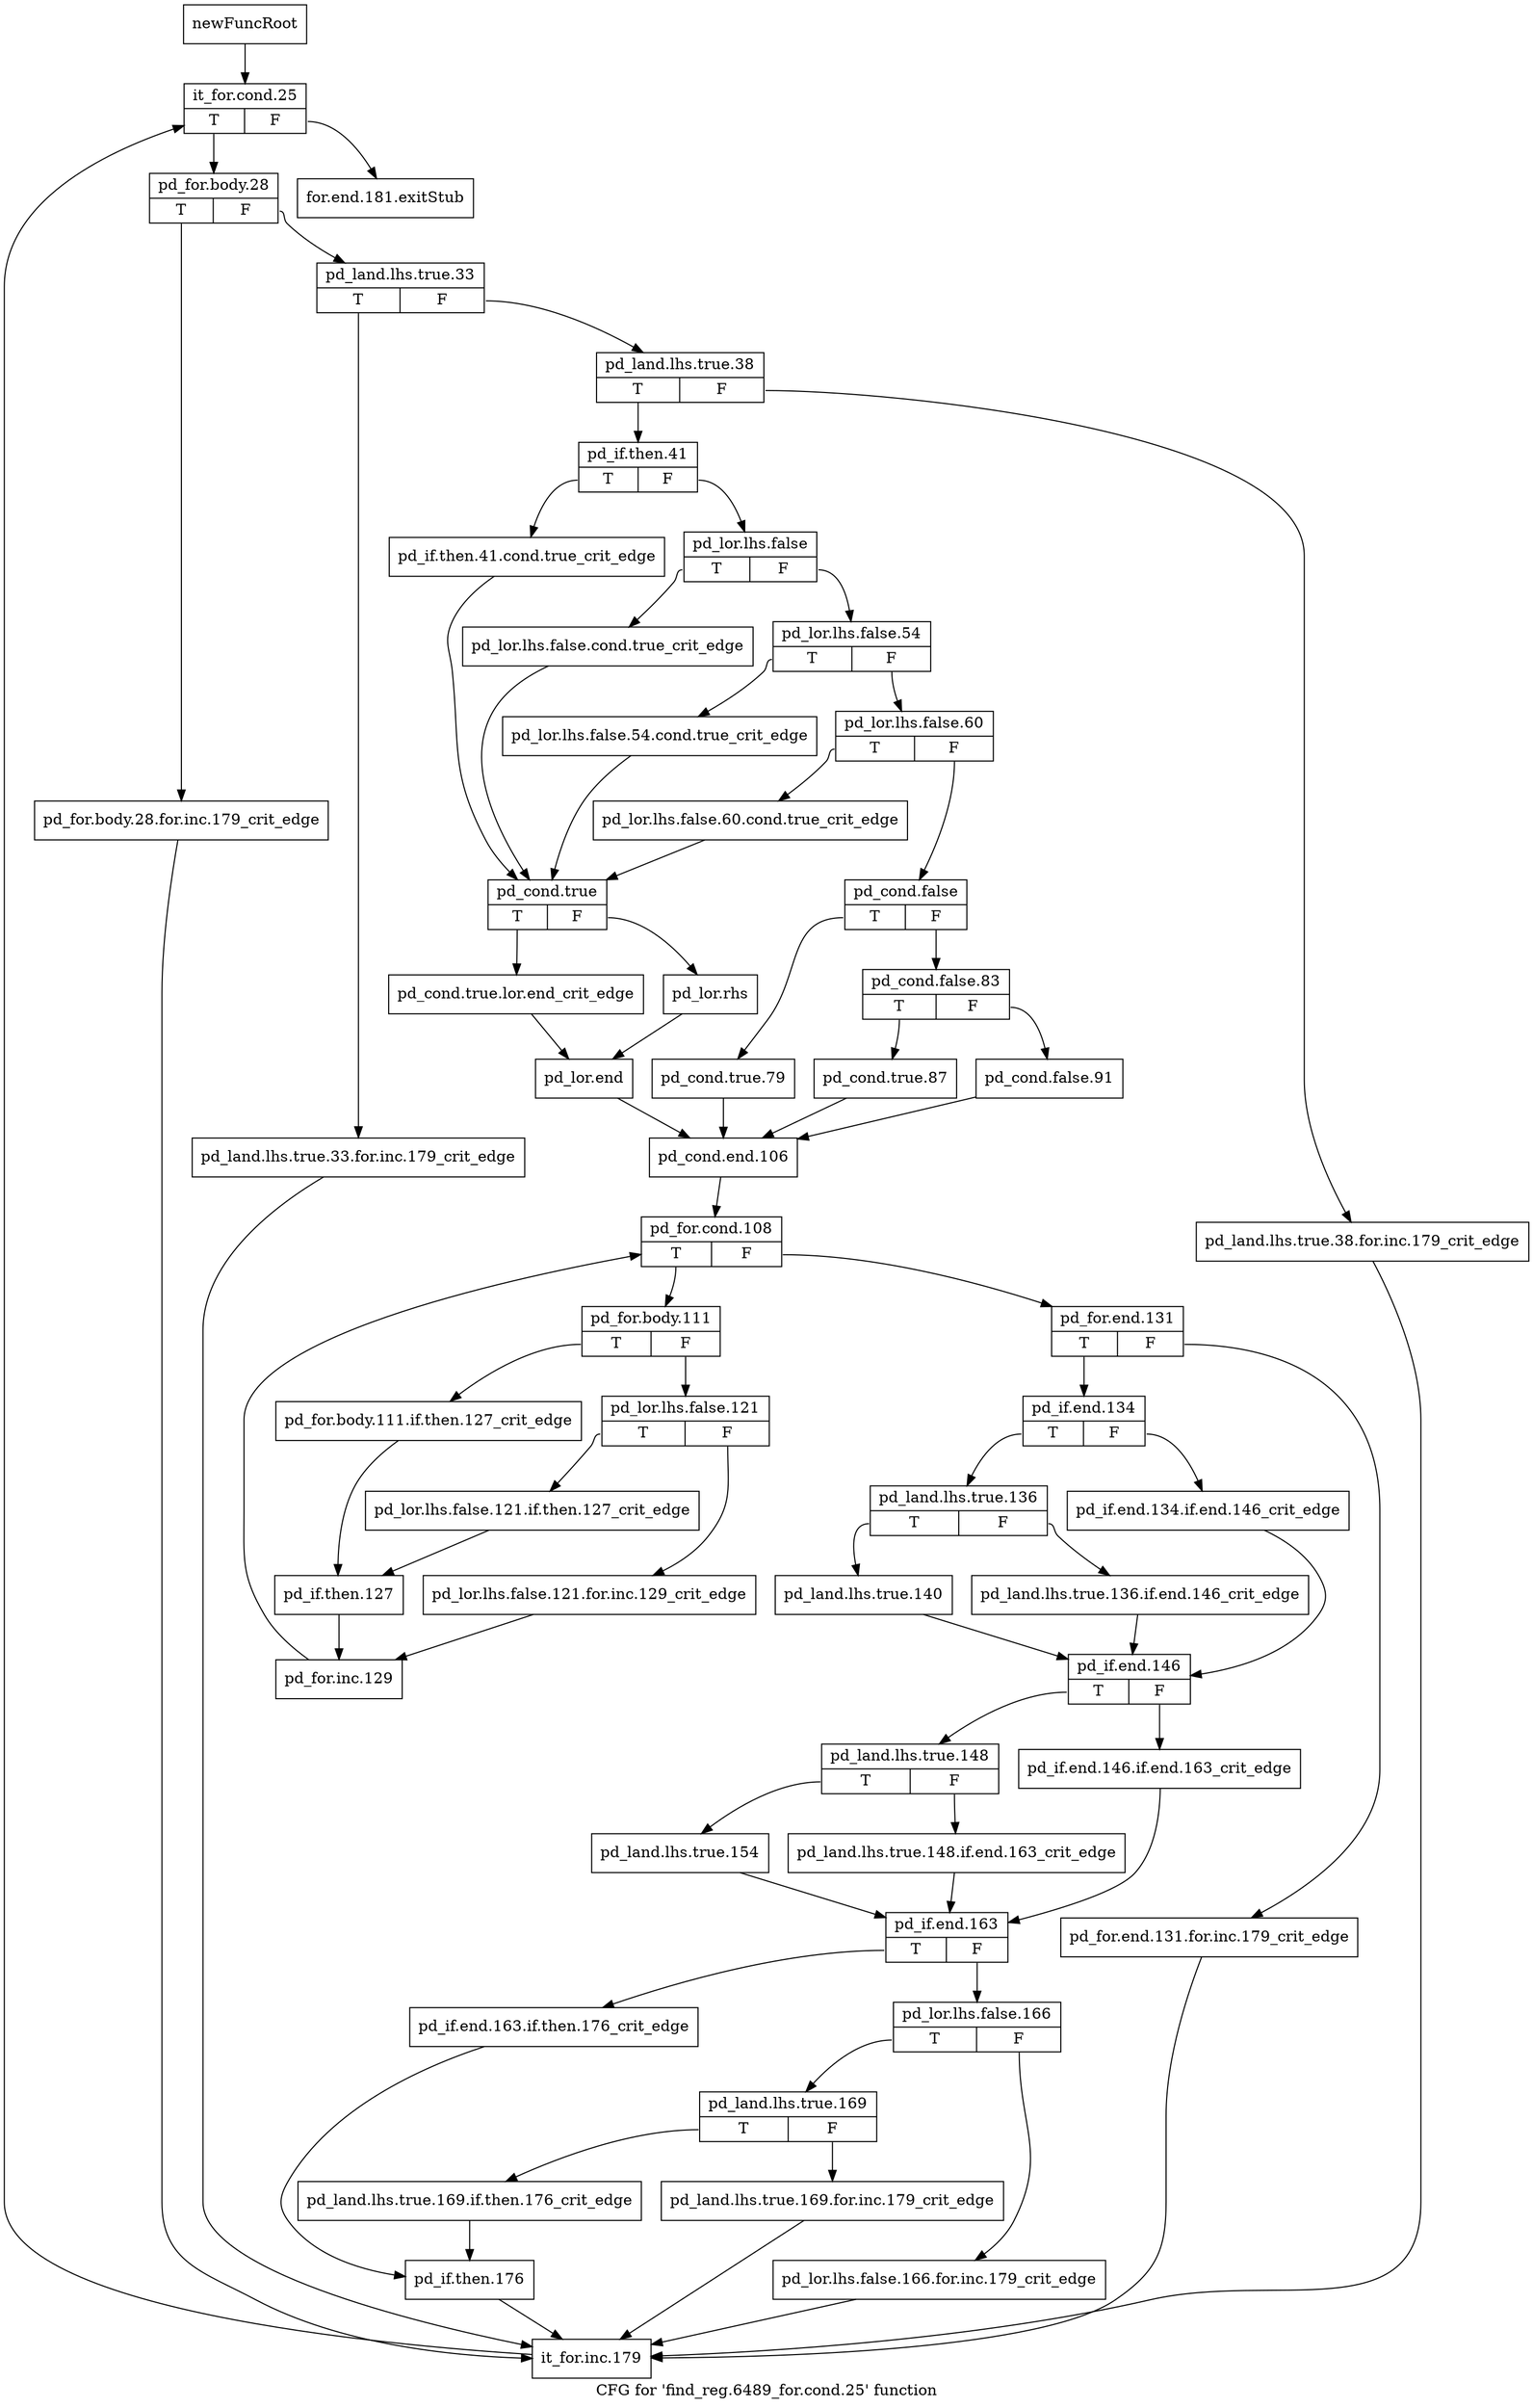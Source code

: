 digraph "CFG for 'find_reg.6489_for.cond.25' function" {
	label="CFG for 'find_reg.6489_for.cond.25' function";

	Node0xc010a80 [shape=record,label="{newFuncRoot}"];
	Node0xc010a80 -> Node0xc0110b0;
	Node0xc010ad0 [shape=record,label="{for.end.181.exitStub}"];
	Node0xc0110b0 [shape=record,label="{it_for.cond.25|{<s0>T|<s1>F}}"];
	Node0xc0110b0:s0 -> Node0xc011100;
	Node0xc0110b0:s1 -> Node0xc010ad0;
	Node0xc011100 [shape=record,label="{pd_for.body.28|{<s0>T|<s1>F}}"];
	Node0xc011100:s0 -> Node0xc0120f0;
	Node0xc011100:s1 -> Node0xc011150;
	Node0xc011150 [shape=record,label="{pd_land.lhs.true.33|{<s0>T|<s1>F}}"];
	Node0xc011150:s0 -> Node0xc0120a0;
	Node0xc011150:s1 -> Node0xc0111a0;
	Node0xc0111a0 [shape=record,label="{pd_land.lhs.true.38|{<s0>T|<s1>F}}"];
	Node0xc0111a0:s0 -> Node0xc011240;
	Node0xc0111a0:s1 -> Node0xc0111f0;
	Node0xc0111f0 [shape=record,label="{pd_land.lhs.true.38.for.inc.179_crit_edge}"];
	Node0xc0111f0 -> Node0xc012140;
	Node0xc011240 [shape=record,label="{pd_if.then.41|{<s0>T|<s1>F}}"];
	Node0xc011240:s0 -> Node0xc011600;
	Node0xc011240:s1 -> Node0xc011290;
	Node0xc011290 [shape=record,label="{pd_lor.lhs.false|{<s0>T|<s1>F}}"];
	Node0xc011290:s0 -> Node0xc0115b0;
	Node0xc011290:s1 -> Node0xc0112e0;
	Node0xc0112e0 [shape=record,label="{pd_lor.lhs.false.54|{<s0>T|<s1>F}}"];
	Node0xc0112e0:s0 -> Node0xc011560;
	Node0xc0112e0:s1 -> Node0xc011330;
	Node0xc011330 [shape=record,label="{pd_lor.lhs.false.60|{<s0>T|<s1>F}}"];
	Node0xc011330:s0 -> Node0xc011510;
	Node0xc011330:s1 -> Node0xc011380;
	Node0xc011380 [shape=record,label="{pd_cond.false|{<s0>T|<s1>F}}"];
	Node0xc011380:s0 -> Node0xc0114c0;
	Node0xc011380:s1 -> Node0xc0113d0;
	Node0xc0113d0 [shape=record,label="{pd_cond.false.83|{<s0>T|<s1>F}}"];
	Node0xc0113d0:s0 -> Node0xc011470;
	Node0xc0113d0:s1 -> Node0xc011420;
	Node0xc011420 [shape=record,label="{pd_cond.false.91}"];
	Node0xc011420 -> Node0xc011790;
	Node0xc011470 [shape=record,label="{pd_cond.true.87}"];
	Node0xc011470 -> Node0xc011790;
	Node0xc0114c0 [shape=record,label="{pd_cond.true.79}"];
	Node0xc0114c0 -> Node0xc011790;
	Node0xc011510 [shape=record,label="{pd_lor.lhs.false.60.cond.true_crit_edge}"];
	Node0xc011510 -> Node0xc011650;
	Node0xc011560 [shape=record,label="{pd_lor.lhs.false.54.cond.true_crit_edge}"];
	Node0xc011560 -> Node0xc011650;
	Node0xc0115b0 [shape=record,label="{pd_lor.lhs.false.cond.true_crit_edge}"];
	Node0xc0115b0 -> Node0xc011650;
	Node0xc011600 [shape=record,label="{pd_if.then.41.cond.true_crit_edge}"];
	Node0xc011600 -> Node0xc011650;
	Node0xc011650 [shape=record,label="{pd_cond.true|{<s0>T|<s1>F}}"];
	Node0xc011650:s0 -> Node0xc0116f0;
	Node0xc011650:s1 -> Node0xc0116a0;
	Node0xc0116a0 [shape=record,label="{pd_lor.rhs}"];
	Node0xc0116a0 -> Node0xc011740;
	Node0xc0116f0 [shape=record,label="{pd_cond.true.lor.end_crit_edge}"];
	Node0xc0116f0 -> Node0xc011740;
	Node0xc011740 [shape=record,label="{pd_lor.end}"];
	Node0xc011740 -> Node0xc011790;
	Node0xc011790 [shape=record,label="{pd_cond.end.106}"];
	Node0xc011790 -> Node0xc0117e0;
	Node0xc0117e0 [shape=record,label="{pd_for.cond.108|{<s0>T|<s1>F}}"];
	Node0xc0117e0:s0 -> Node0xc011e70;
	Node0xc0117e0:s1 -> Node0xc011830;
	Node0xc011830 [shape=record,label="{pd_for.end.131|{<s0>T|<s1>F}}"];
	Node0xc011830:s0 -> Node0xc0118d0;
	Node0xc011830:s1 -> Node0xc011880;
	Node0xc011880 [shape=record,label="{pd_for.end.131.for.inc.179_crit_edge}"];
	Node0xc011880 -> Node0xc012140;
	Node0xc0118d0 [shape=record,label="{pd_if.end.134|{<s0>T|<s1>F}}"];
	Node0xc0118d0:s0 -> Node0xc011970;
	Node0xc0118d0:s1 -> Node0xc011920;
	Node0xc011920 [shape=record,label="{pd_if.end.134.if.end.146_crit_edge}"];
	Node0xc011920 -> Node0xc011a60;
	Node0xc011970 [shape=record,label="{pd_land.lhs.true.136|{<s0>T|<s1>F}}"];
	Node0xc011970:s0 -> Node0xc011a10;
	Node0xc011970:s1 -> Node0xc0119c0;
	Node0xc0119c0 [shape=record,label="{pd_land.lhs.true.136.if.end.146_crit_edge}"];
	Node0xc0119c0 -> Node0xc011a60;
	Node0xc011a10 [shape=record,label="{pd_land.lhs.true.140}"];
	Node0xc011a10 -> Node0xc011a60;
	Node0xc011a60 [shape=record,label="{pd_if.end.146|{<s0>T|<s1>F}}"];
	Node0xc011a60:s0 -> Node0xc011b00;
	Node0xc011a60:s1 -> Node0xc011ab0;
	Node0xc011ab0 [shape=record,label="{pd_if.end.146.if.end.163_crit_edge}"];
	Node0xc011ab0 -> Node0xc011bf0;
	Node0xc011b00 [shape=record,label="{pd_land.lhs.true.148|{<s0>T|<s1>F}}"];
	Node0xc011b00:s0 -> Node0xc011ba0;
	Node0xc011b00:s1 -> Node0xc011b50;
	Node0xc011b50 [shape=record,label="{pd_land.lhs.true.148.if.end.163_crit_edge}"];
	Node0xc011b50 -> Node0xc011bf0;
	Node0xc011ba0 [shape=record,label="{pd_land.lhs.true.154}"];
	Node0xc011ba0 -> Node0xc011bf0;
	Node0xc011bf0 [shape=record,label="{pd_if.end.163|{<s0>T|<s1>F}}"];
	Node0xc011bf0:s0 -> Node0xc011dd0;
	Node0xc011bf0:s1 -> Node0xc011c40;
	Node0xc011c40 [shape=record,label="{pd_lor.lhs.false.166|{<s0>T|<s1>F}}"];
	Node0xc011c40:s0 -> Node0xc011ce0;
	Node0xc011c40:s1 -> Node0xc011c90;
	Node0xc011c90 [shape=record,label="{pd_lor.lhs.false.166.for.inc.179_crit_edge}"];
	Node0xc011c90 -> Node0xc012140;
	Node0xc011ce0 [shape=record,label="{pd_land.lhs.true.169|{<s0>T|<s1>F}}"];
	Node0xc011ce0:s0 -> Node0xc011d80;
	Node0xc011ce0:s1 -> Node0xc011d30;
	Node0xc011d30 [shape=record,label="{pd_land.lhs.true.169.for.inc.179_crit_edge}"];
	Node0xc011d30 -> Node0xc012140;
	Node0xc011d80 [shape=record,label="{pd_land.lhs.true.169.if.then.176_crit_edge}"];
	Node0xc011d80 -> Node0xc011e20;
	Node0xc011dd0 [shape=record,label="{pd_if.end.163.if.then.176_crit_edge}"];
	Node0xc011dd0 -> Node0xc011e20;
	Node0xc011e20 [shape=record,label="{pd_if.then.176}"];
	Node0xc011e20 -> Node0xc012140;
	Node0xc011e70 [shape=record,label="{pd_for.body.111|{<s0>T|<s1>F}}"];
	Node0xc011e70:s0 -> Node0xc011fb0;
	Node0xc011e70:s1 -> Node0xc011ec0;
	Node0xc011ec0 [shape=record,label="{pd_lor.lhs.false.121|{<s0>T|<s1>F}}"];
	Node0xc011ec0:s0 -> Node0xc011f60;
	Node0xc011ec0:s1 -> Node0xc011f10;
	Node0xc011f10 [shape=record,label="{pd_lor.lhs.false.121.for.inc.129_crit_edge}"];
	Node0xc011f10 -> Node0xc012050;
	Node0xc011f60 [shape=record,label="{pd_lor.lhs.false.121.if.then.127_crit_edge}"];
	Node0xc011f60 -> Node0xc012000;
	Node0xc011fb0 [shape=record,label="{pd_for.body.111.if.then.127_crit_edge}"];
	Node0xc011fb0 -> Node0xc012000;
	Node0xc012000 [shape=record,label="{pd_if.then.127}"];
	Node0xc012000 -> Node0xc012050;
	Node0xc012050 [shape=record,label="{pd_for.inc.129}"];
	Node0xc012050 -> Node0xc0117e0;
	Node0xc0120a0 [shape=record,label="{pd_land.lhs.true.33.for.inc.179_crit_edge}"];
	Node0xc0120a0 -> Node0xc012140;
	Node0xc0120f0 [shape=record,label="{pd_for.body.28.for.inc.179_crit_edge}"];
	Node0xc0120f0 -> Node0xc012140;
	Node0xc012140 [shape=record,label="{it_for.inc.179}"];
	Node0xc012140 -> Node0xc0110b0;
}

